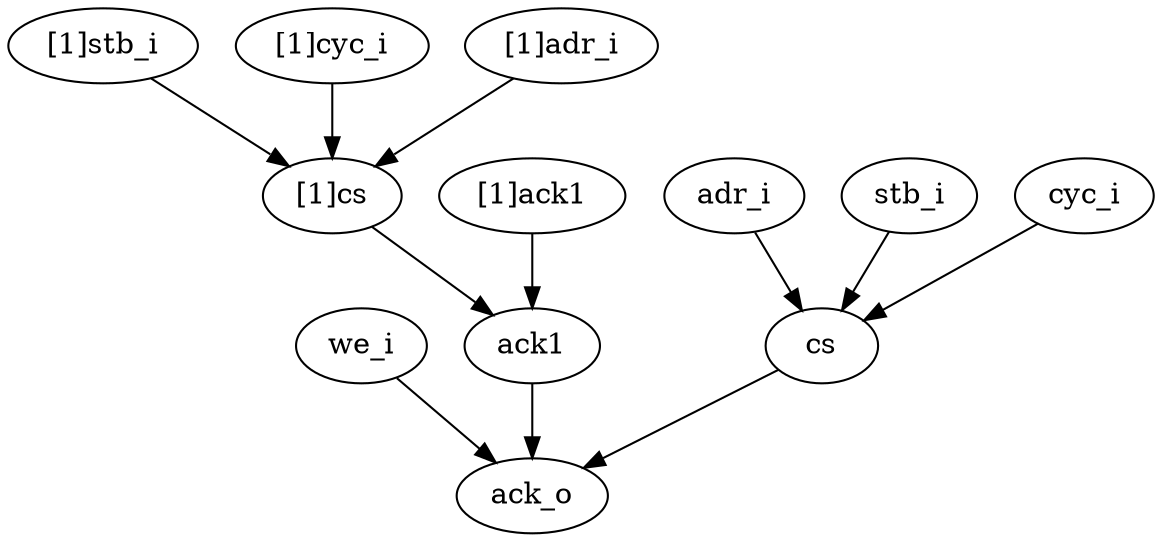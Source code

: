 strict digraph "" {
	we_i	 [complexity=4,
		importance=0.0480996357866,
		rank=0.0120249089466];
	ack_o	 [complexity=0,
		importance=0.0295812200297,
		rank=0.0];
	we_i -> ack_o;
	"[1]stb_i"	 [complexity=11,
		importance=0.112473266331,
		rank=0.0102248423937];
	"[1]cs"	 [complexity=7,
		importance=0.0939548505738,
		rank=0.0134221215105];
	"[1]stb_i" -> "[1]cs";
	"[1]cyc_i"	 [complexity=11,
		importance=0.112473266331,
		rank=0.0102248423937];
	"[1]cyc_i" -> "[1]cs";
	"[1]adr_i"	 [complexity=11,
		importance=0.112473266331,
		rank=0.0102248423937];
	"[1]adr_i" -> "[1]cs";
	ack1	 [complexity=4,
		importance=0.0560759927779,
		rank=0.0140189981945];
	"[1]cs" -> ack1;
	"[1]ack1"	 [complexity=7,
		importance=0.082570765526,
		rank=0.0117958236466];
	"[1]ack1" -> ack1;
	adr_i	 [complexity=8,
		importance=0.0859784935825,
		rank=0.0107473116978];
	cs	 [complexity=4,
		importance=0.0674600778256,
		rank=0.0168650194564];
	adr_i -> cs;
	ack1 -> ack_o;
	cs -> ack_o;
	stb_i	 [complexity=8,
		importance=0.0859784935825,
		rank=0.0107473116978];
	stb_i -> cs;
	cyc_i	 [complexity=8,
		importance=0.0859784935825,
		rank=0.0107473116978];
	cyc_i -> cs;
}
